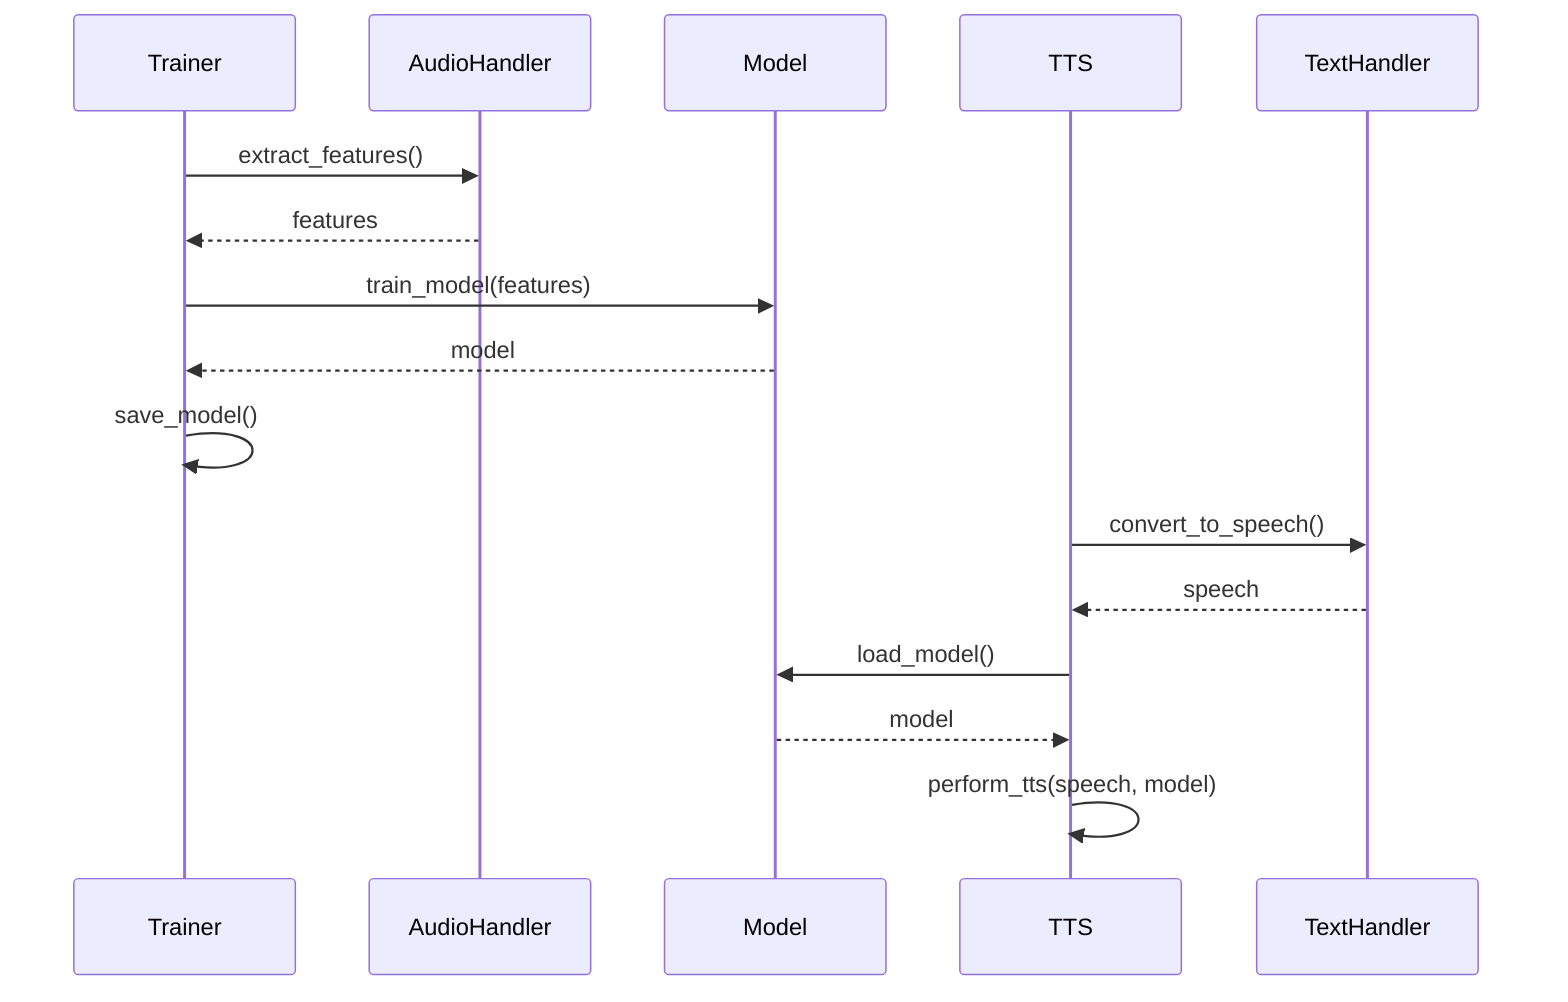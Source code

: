 sequenceDiagram
    participant T as Trainer
    participant A as AudioHandler
    participant M as Model
    participant TS as TTS
    participant TH as TextHandler
    T->>A: extract_features()
    A-->>T: features
    T->>M: train_model(features)
    M-->>T: model
    T->>T: save_model()
    TS->>TH: convert_to_speech()
    TH-->>TS: speech
    TS->>M: load_model()
    M-->>TS: model
    TS->>TS: perform_tts(speech, model)